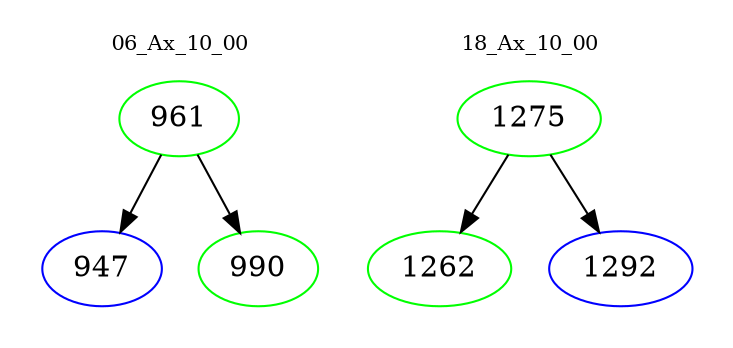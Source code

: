 digraph{
subgraph cluster_0 {
color = white
label = "06_Ax_10_00";
fontsize=10;
T0_961 [label="961", color="green"]
T0_961 -> T0_947 [color="black"]
T0_947 [label="947", color="blue"]
T0_961 -> T0_990 [color="black"]
T0_990 [label="990", color="green"]
}
subgraph cluster_1 {
color = white
label = "18_Ax_10_00";
fontsize=10;
T1_1275 [label="1275", color="green"]
T1_1275 -> T1_1262 [color="black"]
T1_1262 [label="1262", color="green"]
T1_1275 -> T1_1292 [color="black"]
T1_1292 [label="1292", color="blue"]
}
}
